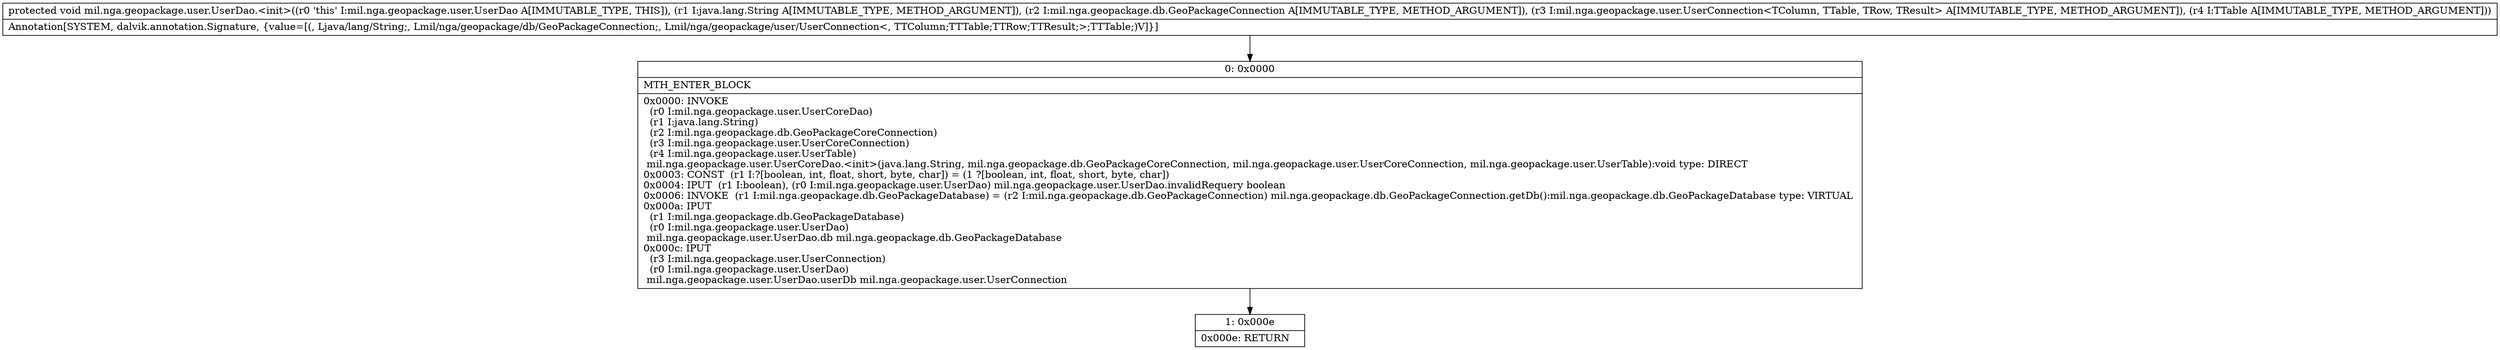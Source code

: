 digraph "CFG formil.nga.geopackage.user.UserDao.\<init\>(Ljava\/lang\/String;Lmil\/nga\/geopackage\/db\/GeoPackageConnection;Lmil\/nga\/geopackage\/user\/UserConnection;Lmil\/nga\/geopackage\/user\/UserTable;)V" {
Node_0 [shape=record,label="{0\:\ 0x0000|MTH_ENTER_BLOCK\l|0x0000: INVOKE  \l  (r0 I:mil.nga.geopackage.user.UserCoreDao)\l  (r1 I:java.lang.String)\l  (r2 I:mil.nga.geopackage.db.GeoPackageCoreConnection)\l  (r3 I:mil.nga.geopackage.user.UserCoreConnection)\l  (r4 I:mil.nga.geopackage.user.UserTable)\l mil.nga.geopackage.user.UserCoreDao.\<init\>(java.lang.String, mil.nga.geopackage.db.GeoPackageCoreConnection, mil.nga.geopackage.user.UserCoreConnection, mil.nga.geopackage.user.UserTable):void type: DIRECT \l0x0003: CONST  (r1 I:?[boolean, int, float, short, byte, char]) = (1 ?[boolean, int, float, short, byte, char]) \l0x0004: IPUT  (r1 I:boolean), (r0 I:mil.nga.geopackage.user.UserDao) mil.nga.geopackage.user.UserDao.invalidRequery boolean \l0x0006: INVOKE  (r1 I:mil.nga.geopackage.db.GeoPackageDatabase) = (r2 I:mil.nga.geopackage.db.GeoPackageConnection) mil.nga.geopackage.db.GeoPackageConnection.getDb():mil.nga.geopackage.db.GeoPackageDatabase type: VIRTUAL \l0x000a: IPUT  \l  (r1 I:mil.nga.geopackage.db.GeoPackageDatabase)\l  (r0 I:mil.nga.geopackage.user.UserDao)\l mil.nga.geopackage.user.UserDao.db mil.nga.geopackage.db.GeoPackageDatabase \l0x000c: IPUT  \l  (r3 I:mil.nga.geopackage.user.UserConnection)\l  (r0 I:mil.nga.geopackage.user.UserDao)\l mil.nga.geopackage.user.UserDao.userDb mil.nga.geopackage.user.UserConnection \l}"];
Node_1 [shape=record,label="{1\:\ 0x000e|0x000e: RETURN   \l}"];
MethodNode[shape=record,label="{protected void mil.nga.geopackage.user.UserDao.\<init\>((r0 'this' I:mil.nga.geopackage.user.UserDao A[IMMUTABLE_TYPE, THIS]), (r1 I:java.lang.String A[IMMUTABLE_TYPE, METHOD_ARGUMENT]), (r2 I:mil.nga.geopackage.db.GeoPackageConnection A[IMMUTABLE_TYPE, METHOD_ARGUMENT]), (r3 I:mil.nga.geopackage.user.UserConnection\<TColumn, TTable, TRow, TResult\> A[IMMUTABLE_TYPE, METHOD_ARGUMENT]), (r4 I:TTable A[IMMUTABLE_TYPE, METHOD_ARGUMENT]))  | Annotation[SYSTEM, dalvik.annotation.Signature, \{value=[(, Ljava\/lang\/String;, Lmil\/nga\/geopackage\/db\/GeoPackageConnection;, Lmil\/nga\/geopackage\/user\/UserConnection\<, TTColumn;TTTable;TTRow;TTResult;\>;TTTable;)V]\}]\l}"];
MethodNode -> Node_0;
Node_0 -> Node_1;
}

